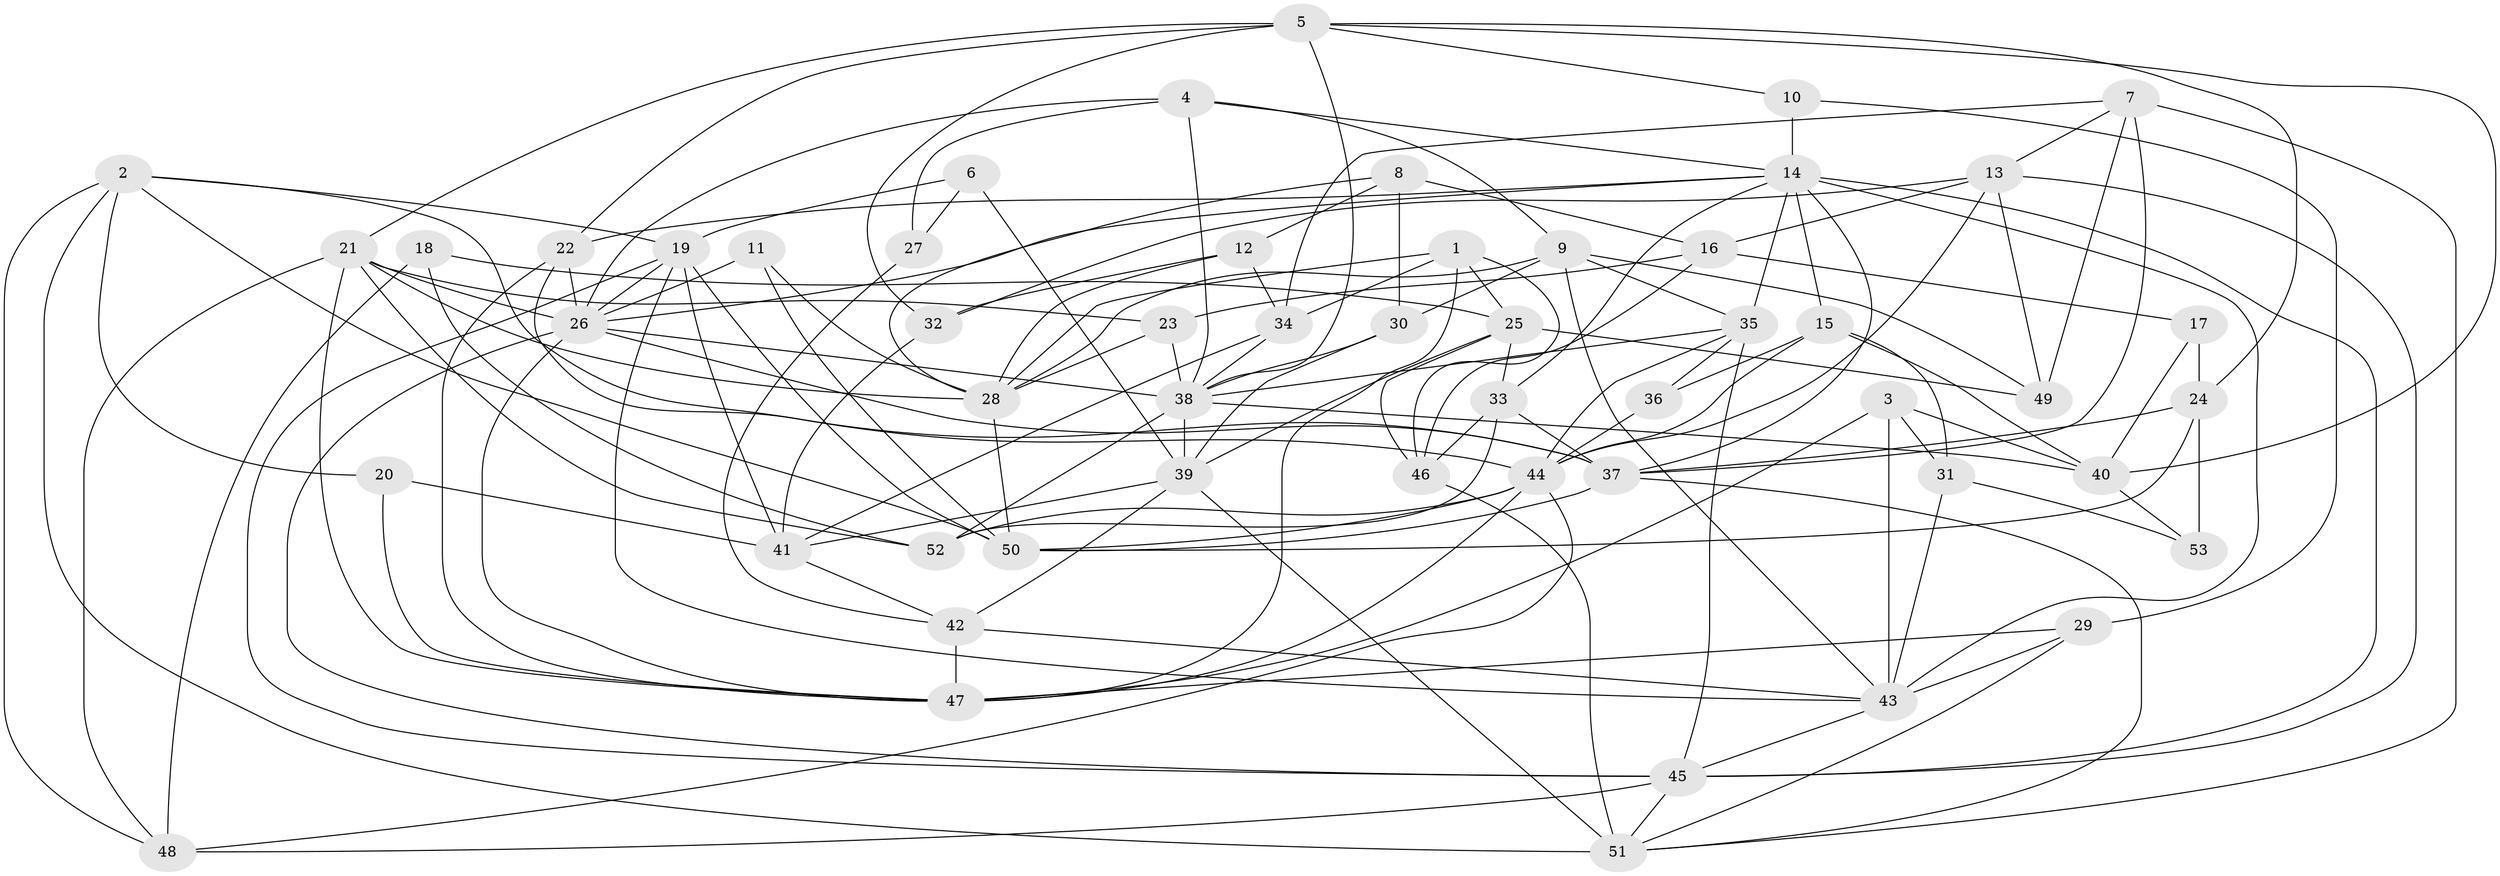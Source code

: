 // original degree distribution, {5: 0.2, 4: 0.21904761904761905, 6: 0.09523809523809523, 3: 0.26666666666666666, 2: 0.1619047619047619, 8: 0.02857142857142857, 7: 0.02857142857142857}
// Generated by graph-tools (version 1.1) at 2025/02/03/09/25 03:02:12]
// undirected, 53 vertices, 146 edges
graph export_dot {
graph [start="1"]
  node [color=gray90,style=filled];
  1;
  2;
  3;
  4;
  5;
  6;
  7;
  8;
  9;
  10;
  11;
  12;
  13;
  14;
  15;
  16;
  17;
  18;
  19;
  20;
  21;
  22;
  23;
  24;
  25;
  26;
  27;
  28;
  29;
  30;
  31;
  32;
  33;
  34;
  35;
  36;
  37;
  38;
  39;
  40;
  41;
  42;
  43;
  44;
  45;
  46;
  47;
  48;
  49;
  50;
  51;
  52;
  53;
  1 -- 25 [weight=1.0];
  1 -- 28 [weight=1.0];
  1 -- 34 [weight=1.0];
  1 -- 46 [weight=1.0];
  1 -- 47 [weight=1.0];
  2 -- 19 [weight=1.0];
  2 -- 20 [weight=1.0];
  2 -- 37 [weight=1.0];
  2 -- 48 [weight=1.0];
  2 -- 50 [weight=2.0];
  2 -- 51 [weight=1.0];
  3 -- 31 [weight=1.0];
  3 -- 40 [weight=1.0];
  3 -- 43 [weight=1.0];
  3 -- 47 [weight=1.0];
  4 -- 9 [weight=1.0];
  4 -- 14 [weight=1.0];
  4 -- 26 [weight=1.0];
  4 -- 27 [weight=1.0];
  4 -- 38 [weight=1.0];
  5 -- 10 [weight=1.0];
  5 -- 21 [weight=1.0];
  5 -- 22 [weight=1.0];
  5 -- 24 [weight=1.0];
  5 -- 32 [weight=1.0];
  5 -- 38 [weight=1.0];
  5 -- 40 [weight=1.0];
  6 -- 19 [weight=1.0];
  6 -- 27 [weight=1.0];
  6 -- 39 [weight=1.0];
  7 -- 13 [weight=1.0];
  7 -- 34 [weight=1.0];
  7 -- 37 [weight=1.0];
  7 -- 49 [weight=1.0];
  7 -- 51 [weight=1.0];
  8 -- 12 [weight=1.0];
  8 -- 16 [weight=1.0];
  8 -- 28 [weight=1.0];
  8 -- 30 [weight=1.0];
  9 -- 28 [weight=1.0];
  9 -- 30 [weight=1.0];
  9 -- 35 [weight=1.0];
  9 -- 43 [weight=1.0];
  9 -- 49 [weight=1.0];
  10 -- 14 [weight=1.0];
  10 -- 29 [weight=1.0];
  11 -- 26 [weight=1.0];
  11 -- 28 [weight=1.0];
  11 -- 50 [weight=1.0];
  12 -- 28 [weight=1.0];
  12 -- 32 [weight=1.0];
  12 -- 34 [weight=1.0];
  13 -- 16 [weight=1.0];
  13 -- 32 [weight=1.0];
  13 -- 44 [weight=1.0];
  13 -- 45 [weight=1.0];
  13 -- 49 [weight=1.0];
  14 -- 15 [weight=1.0];
  14 -- 22 [weight=1.0];
  14 -- 26 [weight=1.0];
  14 -- 33 [weight=1.0];
  14 -- 35 [weight=1.0];
  14 -- 37 [weight=1.0];
  14 -- 43 [weight=2.0];
  14 -- 45 [weight=1.0];
  15 -- 31 [weight=1.0];
  15 -- 36 [weight=1.0];
  15 -- 40 [weight=1.0];
  15 -- 44 [weight=1.0];
  16 -- 17 [weight=1.0];
  16 -- 23 [weight=1.0];
  16 -- 46 [weight=2.0];
  17 -- 24 [weight=1.0];
  17 -- 40 [weight=2.0];
  18 -- 25 [weight=1.0];
  18 -- 48 [weight=1.0];
  18 -- 52 [weight=1.0];
  19 -- 26 [weight=1.0];
  19 -- 41 [weight=1.0];
  19 -- 43 [weight=1.0];
  19 -- 45 [weight=1.0];
  19 -- 50 [weight=1.0];
  20 -- 41 [weight=1.0];
  20 -- 47 [weight=1.0];
  21 -- 23 [weight=2.0];
  21 -- 26 [weight=1.0];
  21 -- 28 [weight=1.0];
  21 -- 47 [weight=1.0];
  21 -- 48 [weight=1.0];
  21 -- 52 [weight=1.0];
  22 -- 26 [weight=1.0];
  22 -- 44 [weight=1.0];
  22 -- 47 [weight=1.0];
  23 -- 28 [weight=1.0];
  23 -- 38 [weight=1.0];
  24 -- 37 [weight=1.0];
  24 -- 50 [weight=1.0];
  24 -- 53 [weight=1.0];
  25 -- 33 [weight=1.0];
  25 -- 39 [weight=1.0];
  25 -- 46 [weight=1.0];
  25 -- 49 [weight=1.0];
  26 -- 37 [weight=1.0];
  26 -- 38 [weight=1.0];
  26 -- 45 [weight=1.0];
  26 -- 47 [weight=1.0];
  27 -- 42 [weight=1.0];
  28 -- 50 [weight=1.0];
  29 -- 43 [weight=1.0];
  29 -- 47 [weight=1.0];
  29 -- 51 [weight=1.0];
  30 -- 38 [weight=1.0];
  30 -- 39 [weight=1.0];
  31 -- 43 [weight=1.0];
  31 -- 53 [weight=1.0];
  32 -- 41 [weight=1.0];
  33 -- 37 [weight=2.0];
  33 -- 46 [weight=1.0];
  33 -- 52 [weight=1.0];
  34 -- 38 [weight=1.0];
  34 -- 41 [weight=1.0];
  35 -- 36 [weight=1.0];
  35 -- 38 [weight=1.0];
  35 -- 44 [weight=1.0];
  35 -- 45 [weight=1.0];
  36 -- 44 [weight=1.0];
  37 -- 50 [weight=1.0];
  37 -- 51 [weight=1.0];
  38 -- 39 [weight=1.0];
  38 -- 40 [weight=1.0];
  38 -- 52 [weight=1.0];
  39 -- 41 [weight=1.0];
  39 -- 42 [weight=1.0];
  39 -- 51 [weight=1.0];
  40 -- 53 [weight=1.0];
  41 -- 42 [weight=1.0];
  42 -- 43 [weight=1.0];
  42 -- 47 [weight=1.0];
  43 -- 45 [weight=1.0];
  44 -- 47 [weight=1.0];
  44 -- 48 [weight=1.0];
  44 -- 50 [weight=1.0];
  44 -- 52 [weight=2.0];
  45 -- 48 [weight=1.0];
  45 -- 51 [weight=1.0];
  46 -- 51 [weight=2.0];
}
